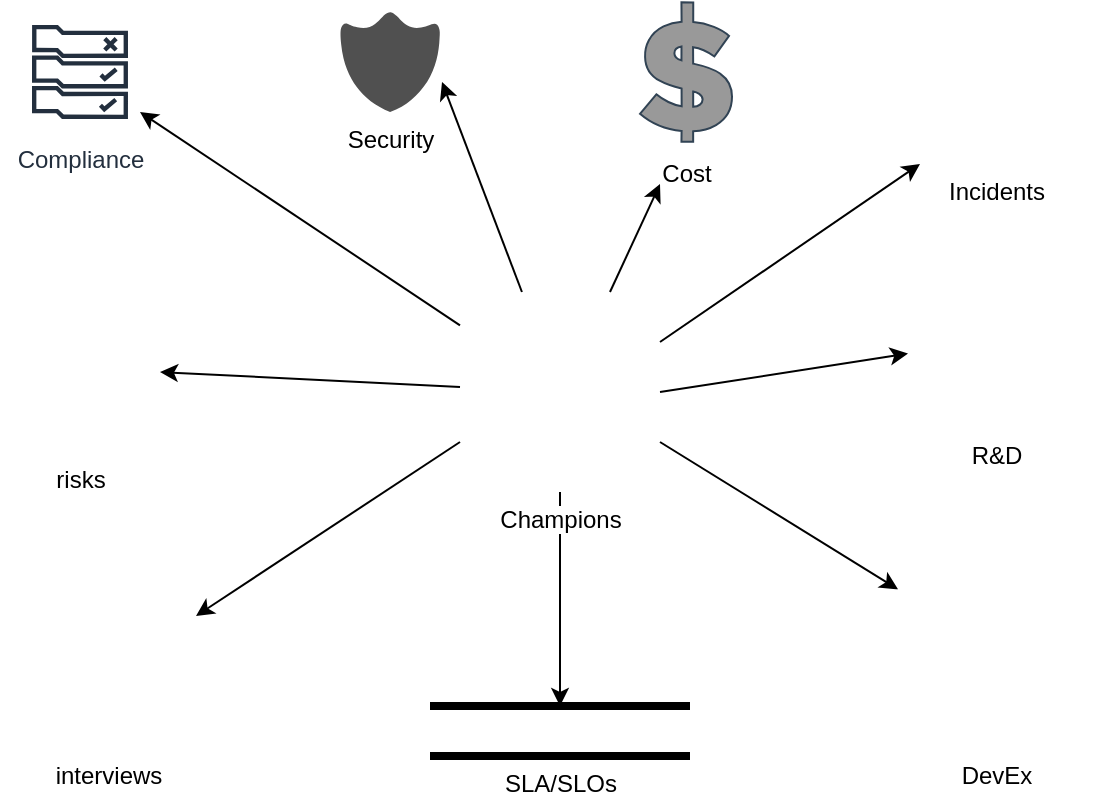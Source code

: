 <mxfile version="16.6.6" type="github">
  <diagram id="3EZBGcHFV8XaLSi15V3T" name="Page-1">
    <mxGraphModel dx="946" dy="515" grid="1" gridSize="10" guides="1" tooltips="1" connect="1" arrows="1" fold="1" page="1" pageScale="1" pageWidth="850" pageHeight="1100" math="0" shadow="0">
      <root>
        <mxCell id="0" />
        <mxCell id="1" parent="0" />
        <mxCell id="KudQU_TNCHcu8qjdHWgw-28" value="" style="edgeStyle=orthogonalEdgeStyle;rounded=0;orthogonalLoop=1;jettySize=auto;html=1;fontColor=#000000;" edge="1" parent="1" source="KudQU_TNCHcu8qjdHWgw-3" target="KudQU_TNCHcu8qjdHWgw-22">
          <mxGeometry relative="1" as="geometry" />
        </mxCell>
        <mxCell id="KudQU_TNCHcu8qjdHWgw-3" value="Champions" style="shape=image;html=1;verticalAlign=top;verticalLabelPosition=bottom;labelBackgroundColor=#ffffff;imageAspect=0;aspect=fixed;image=https://cdn0.iconfinder.com/data/icons/maternity-and-pregnancy-2/512/151_Team_Business_ceo_executive_leader_leadership_person-128.png;fillColor=default;" vertex="1" parent="1">
          <mxGeometry x="400" y="220" width="100" height="100" as="geometry" />
        </mxCell>
        <mxCell id="KudQU_TNCHcu8qjdHWgw-7" value="Compliance" style="sketch=0;outlineConnect=0;fontColor=#232F3E;gradientColor=none;strokeColor=#232F3E;fillColor=#ffffff;dashed=0;verticalLabelPosition=bottom;verticalAlign=top;align=center;html=1;fontSize=12;fontStyle=0;aspect=fixed;shape=mxgraph.aws4.resourceIcon;resIcon=mxgraph.aws4.rule_2;" vertex="1" parent="1">
          <mxGeometry x="180" y="80" width="60" height="60" as="geometry" />
        </mxCell>
        <mxCell id="KudQU_TNCHcu8qjdHWgw-13" value="risks" style="shape=image;html=1;verticalAlign=top;verticalLabelPosition=bottom;labelBackgroundColor=#ffffff;imageAspect=0;aspect=fixed;image=https://cdn0.iconfinder.com/data/icons/octicons/1024/issue-opened-128.png;fontColor=#000000;fillColor=default;imageBackground=none;" vertex="1" parent="1">
          <mxGeometry x="170" y="220" width="80" height="80" as="geometry" />
        </mxCell>
        <mxCell id="KudQU_TNCHcu8qjdHWgw-15" value="Security" style="sketch=0;pointerEvents=1;shadow=0;dashed=0;html=1;strokeColor=none;labelPosition=center;verticalLabelPosition=bottom;verticalAlign=top;align=center;fillColor=#505050;shape=mxgraph.mscae.oms.security;fontColor=#000000;" vertex="1" parent="1">
          <mxGeometry x="340" y="80" width="50" height="50" as="geometry" />
        </mxCell>
        <mxCell id="KudQU_TNCHcu8qjdHWgw-16" value="&lt;div&gt;&lt;br&gt;&lt;/div&gt;&lt;div&gt;&lt;br&gt;&lt;/div&gt;&lt;div&gt;&lt;br&gt;&lt;/div&gt;&lt;div&gt;&lt;br&gt;&lt;/div&gt;&lt;div&gt;&lt;br&gt;&lt;/div&gt;&lt;div&gt;Cost&lt;/div&gt;" style="sketch=0;html=1;aspect=fixed;strokeColor=#314354;shadow=0;align=center;verticalAlign=top;fillColor=#999999;shape=mxgraph.gcp2.cost_savings;fontColor=#000000;" vertex="1" parent="1">
          <mxGeometry x="490" y="75.15" width="46" height="69.7" as="geometry" />
        </mxCell>
        <mxCell id="KudQU_TNCHcu8qjdHWgw-19" value="Incidents" style="shape=image;html=1;verticalAlign=top;verticalLabelPosition=bottom;labelBackgroundColor=#ffffff;imageAspect=0;aspect=fixed;image=https://cdn2.iconfinder.com/data/icons/font-awesome/1792/fire-extinguisher-128.png;fontColor=#000000;fillColor=#999999;" vertex="1" parent="1">
          <mxGeometry x="630" y="80" width="76" height="76" as="geometry" />
        </mxCell>
        <mxCell id="KudQU_TNCHcu8qjdHWgw-21" value="interviews" style="shape=image;html=1;verticalAlign=top;verticalLabelPosition=bottom;labelBackgroundColor=#ffffff;imageAspect=0;aspect=fixed;image=https://cdn1.iconfinder.com/data/icons/office-171/32/office-09-128.png;fontColor=#000000;fillColor=#999999;" vertex="1" parent="1">
          <mxGeometry x="180" y="360" width="88" height="88" as="geometry" />
        </mxCell>
        <mxCell id="KudQU_TNCHcu8qjdHWgw-22" value="SLA/SLOs" style="verticalLabelPosition=bottom;shadow=0;dashed=0;align=center;html=1;verticalAlign=top;shape=mxgraph.electrical.transmission.2_line_bus;fontColor=#000000;fillColor=#999999;strokeWidth=4;" vertex="1" parent="1">
          <mxGeometry x="385" y="427" width="130" height="25" as="geometry" />
        </mxCell>
        <mxCell id="KudQU_TNCHcu8qjdHWgw-23" value="R&amp;amp;D" style="shape=image;html=1;verticalAlign=top;verticalLabelPosition=bottom;labelBackgroundColor=#ffffff;imageAspect=0;aspect=fixed;image=https://cdn3.iconfinder.com/data/icons/web-development-and-studio/512/670_Analysis_chemistry_flask_research_test-128.png;fontColor=#000000;strokeWidth=4;fillColor=#999999;" vertex="1" parent="1">
          <mxGeometry x="624" y="200" width="88" height="88" as="geometry" />
        </mxCell>
        <mxCell id="KudQU_TNCHcu8qjdHWgw-24" value="DevEx" style="shape=image;html=1;verticalAlign=top;verticalLabelPosition=bottom;labelBackgroundColor=#ffffff;imageAspect=0;aspect=fixed;image=https://cdn0.iconfinder.com/data/icons/software-engineering-and-video-gaming/512/77_hacker_user_gammer_programmer-128.png;fontColor=#000000;strokeWidth=4;fillColor=#999999;" vertex="1" parent="1">
          <mxGeometry x="619" y="350" width="98" height="98" as="geometry" />
        </mxCell>
        <mxCell id="KudQU_TNCHcu8qjdHWgw-25" value="" style="endArrow=classic;html=1;rounded=0;fontColor=#000000;" edge="1" parent="1" source="KudQU_TNCHcu8qjdHWgw-3" target="KudQU_TNCHcu8qjdHWgw-7">
          <mxGeometry width="50" height="50" relative="1" as="geometry">
            <mxPoint x="310" y="300" as="sourcePoint" />
            <mxPoint x="360" y="250" as="targetPoint" />
          </mxGeometry>
        </mxCell>
        <mxCell id="KudQU_TNCHcu8qjdHWgw-26" value="" style="endArrow=classic;html=1;rounded=0;fontColor=#000000;entryX=1;entryY=0.5;entryDx=0;entryDy=0;" edge="1" parent="1" source="KudQU_TNCHcu8qjdHWgw-3" target="KudQU_TNCHcu8qjdHWgw-13">
          <mxGeometry width="50" height="50" relative="1" as="geometry">
            <mxPoint x="290" y="360" as="sourcePoint" />
            <mxPoint x="340" y="310" as="targetPoint" />
          </mxGeometry>
        </mxCell>
        <mxCell id="KudQU_TNCHcu8qjdHWgw-27" value="" style="endArrow=classic;html=1;rounded=0;fontColor=#000000;entryX=1;entryY=0.25;entryDx=0;entryDy=0;exitX=0;exitY=0.75;exitDx=0;exitDy=0;" edge="1" parent="1" source="KudQU_TNCHcu8qjdHWgw-3" target="KudQU_TNCHcu8qjdHWgw-21">
          <mxGeometry width="50" height="50" relative="1" as="geometry">
            <mxPoint x="300" y="390" as="sourcePoint" />
            <mxPoint x="350" y="340" as="targetPoint" />
          </mxGeometry>
        </mxCell>
        <mxCell id="KudQU_TNCHcu8qjdHWgw-30" value="" style="endArrow=classic;html=1;rounded=0;fontColor=#000000;exitX=1;exitY=0.75;exitDx=0;exitDy=0;" edge="1" parent="1" source="KudQU_TNCHcu8qjdHWgw-3" target="KudQU_TNCHcu8qjdHWgw-24">
          <mxGeometry width="50" height="50" relative="1" as="geometry">
            <mxPoint x="570" y="540" as="sourcePoint" />
            <mxPoint x="620" y="490" as="targetPoint" />
          </mxGeometry>
        </mxCell>
        <mxCell id="KudQU_TNCHcu8qjdHWgw-32" value="" style="endArrow=classic;html=1;rounded=0;fontColor=#000000;exitX=1;exitY=0.5;exitDx=0;exitDy=0;" edge="1" parent="1" source="KudQU_TNCHcu8qjdHWgw-3" target="KudQU_TNCHcu8qjdHWgw-23">
          <mxGeometry width="50" height="50" relative="1" as="geometry">
            <mxPoint x="510" y="305" as="sourcePoint" />
            <mxPoint x="629" y="378.667" as="targetPoint" />
          </mxGeometry>
        </mxCell>
        <mxCell id="KudQU_TNCHcu8qjdHWgw-33" value="" style="endArrow=classic;html=1;rounded=0;fontColor=#000000;exitX=1;exitY=0.25;exitDx=0;exitDy=0;entryX=0;entryY=1;entryDx=0;entryDy=0;" edge="1" parent="1" source="KudQU_TNCHcu8qjdHWgw-3" target="KudQU_TNCHcu8qjdHWgw-19">
          <mxGeometry width="50" height="50" relative="1" as="geometry">
            <mxPoint x="510" y="280" as="sourcePoint" />
            <mxPoint x="634" y="260.81" as="targetPoint" />
          </mxGeometry>
        </mxCell>
        <mxCell id="KudQU_TNCHcu8qjdHWgw-34" value="" style="endArrow=classic;html=1;rounded=0;fontColor=#000000;exitX=0.75;exitY=0;exitDx=0;exitDy=0;" edge="1" parent="1" source="KudQU_TNCHcu8qjdHWgw-3">
          <mxGeometry width="50" height="50" relative="1" as="geometry">
            <mxPoint x="510" y="255" as="sourcePoint" />
            <mxPoint x="500" y="166" as="targetPoint" />
          </mxGeometry>
        </mxCell>
        <mxCell id="KudQU_TNCHcu8qjdHWgw-35" value="" style="endArrow=classic;html=1;rounded=0;fontColor=#000000;entryX=1.02;entryY=0.7;entryDx=0;entryDy=0;entryPerimeter=0;" edge="1" parent="1" source="KudQU_TNCHcu8qjdHWgw-3" target="KudQU_TNCHcu8qjdHWgw-15">
          <mxGeometry width="50" height="50" relative="1" as="geometry">
            <mxPoint x="485" y="230" as="sourcePoint" />
            <mxPoint x="510" y="176" as="targetPoint" />
          </mxGeometry>
        </mxCell>
      </root>
    </mxGraphModel>
  </diagram>
</mxfile>
